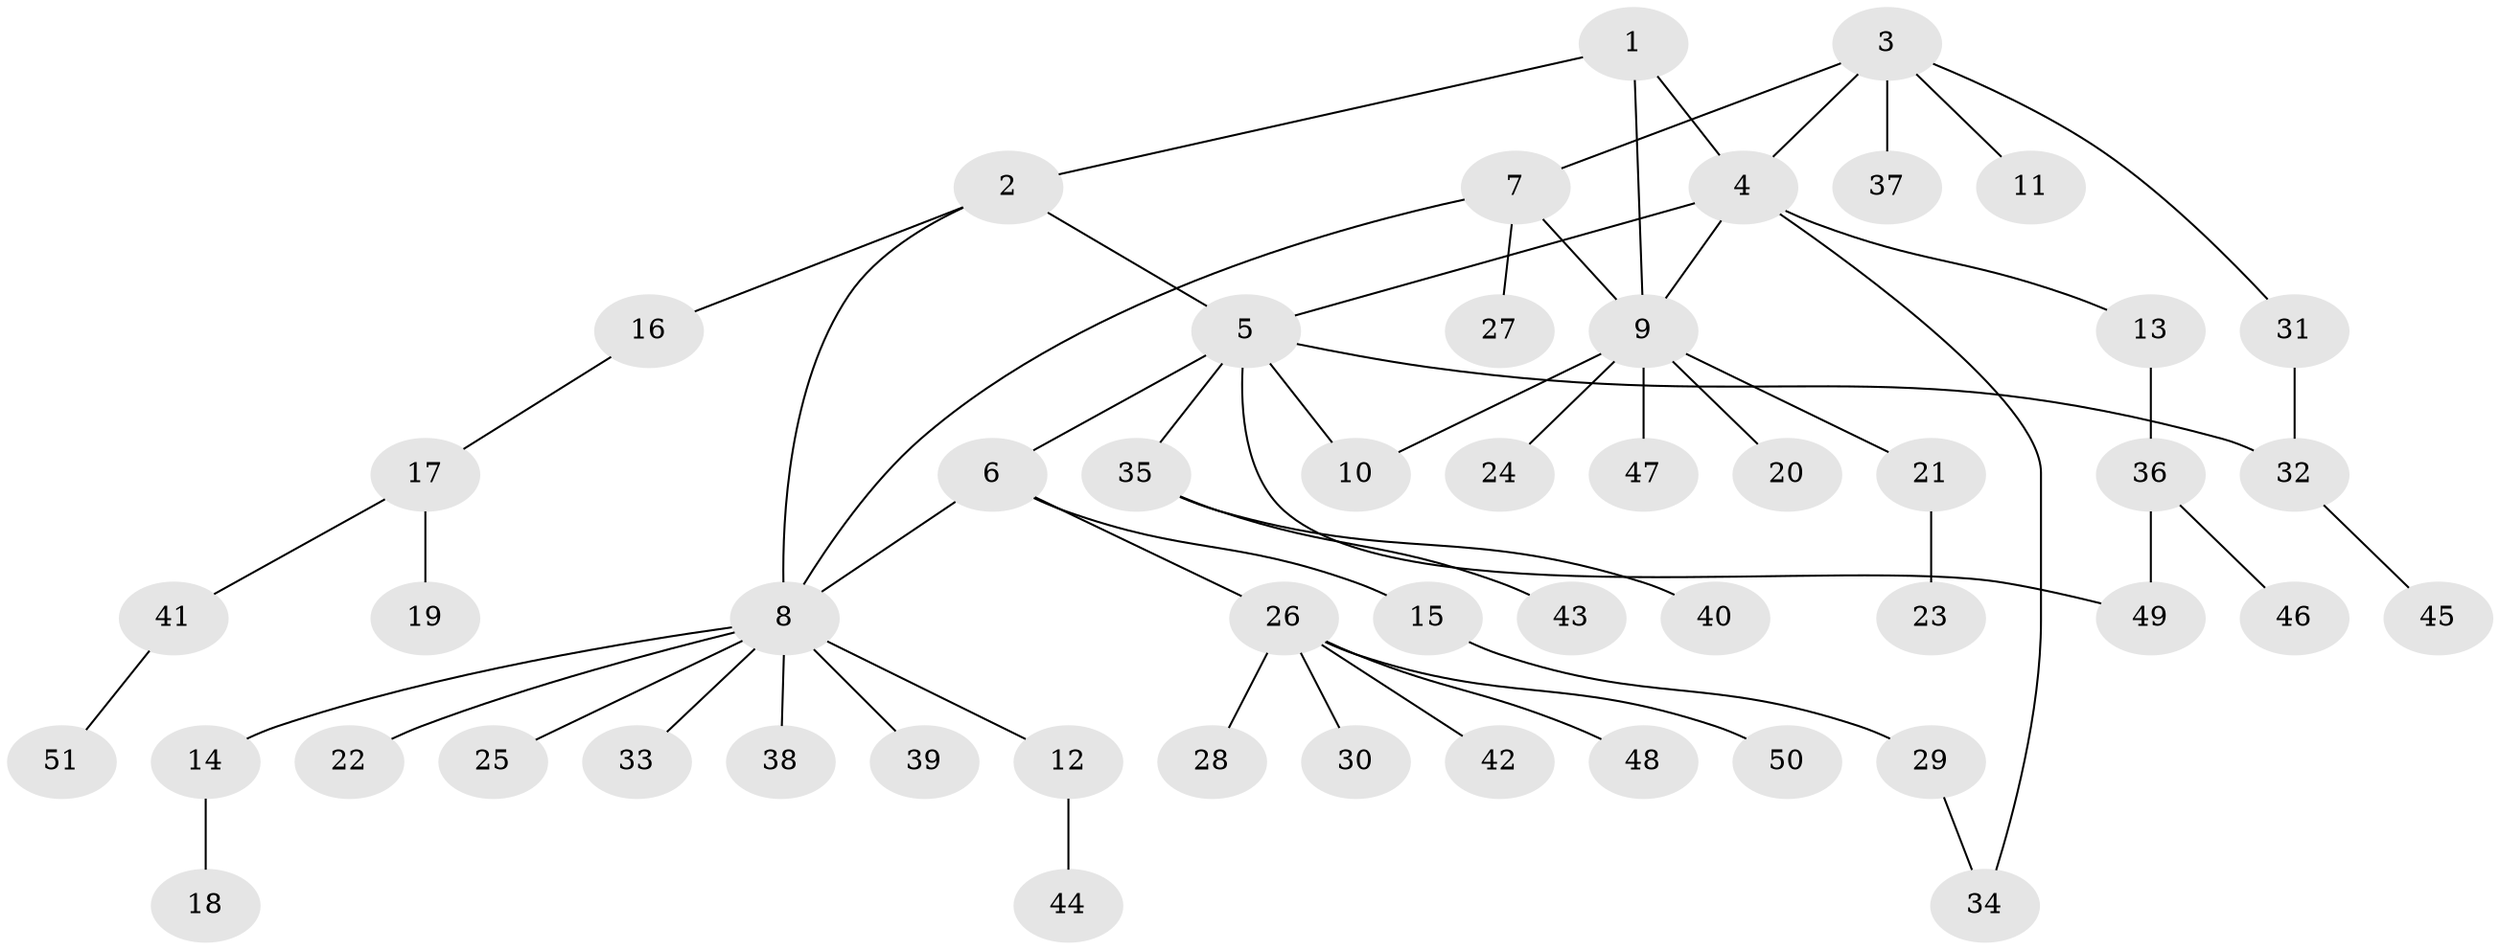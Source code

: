 // Generated by graph-tools (version 1.1) at 2025/37/03/09/25 02:37:30]
// undirected, 51 vertices, 59 edges
graph export_dot {
graph [start="1"]
  node [color=gray90,style=filled];
  1;
  2;
  3;
  4;
  5;
  6;
  7;
  8;
  9;
  10;
  11;
  12;
  13;
  14;
  15;
  16;
  17;
  18;
  19;
  20;
  21;
  22;
  23;
  24;
  25;
  26;
  27;
  28;
  29;
  30;
  31;
  32;
  33;
  34;
  35;
  36;
  37;
  38;
  39;
  40;
  41;
  42;
  43;
  44;
  45;
  46;
  47;
  48;
  49;
  50;
  51;
  1 -- 2;
  1 -- 4;
  1 -- 9;
  2 -- 5;
  2 -- 8;
  2 -- 16;
  3 -- 4;
  3 -- 7;
  3 -- 11;
  3 -- 31;
  3 -- 37;
  4 -- 5;
  4 -- 9;
  4 -- 13;
  4 -- 34;
  5 -- 6;
  5 -- 10;
  5 -- 32;
  5 -- 35;
  5 -- 49;
  6 -- 8;
  6 -- 15;
  6 -- 26;
  7 -- 8;
  7 -- 9;
  7 -- 27;
  8 -- 12;
  8 -- 14;
  8 -- 22;
  8 -- 25;
  8 -- 33;
  8 -- 38;
  8 -- 39;
  9 -- 10;
  9 -- 20;
  9 -- 21;
  9 -- 24;
  9 -- 47;
  12 -- 44;
  13 -- 36;
  14 -- 18;
  15 -- 29;
  16 -- 17;
  17 -- 19;
  17 -- 41;
  21 -- 23;
  26 -- 28;
  26 -- 30;
  26 -- 42;
  26 -- 48;
  26 -- 50;
  29 -- 34;
  31 -- 32;
  32 -- 45;
  35 -- 40;
  35 -- 43;
  36 -- 46;
  36 -- 49;
  41 -- 51;
}
